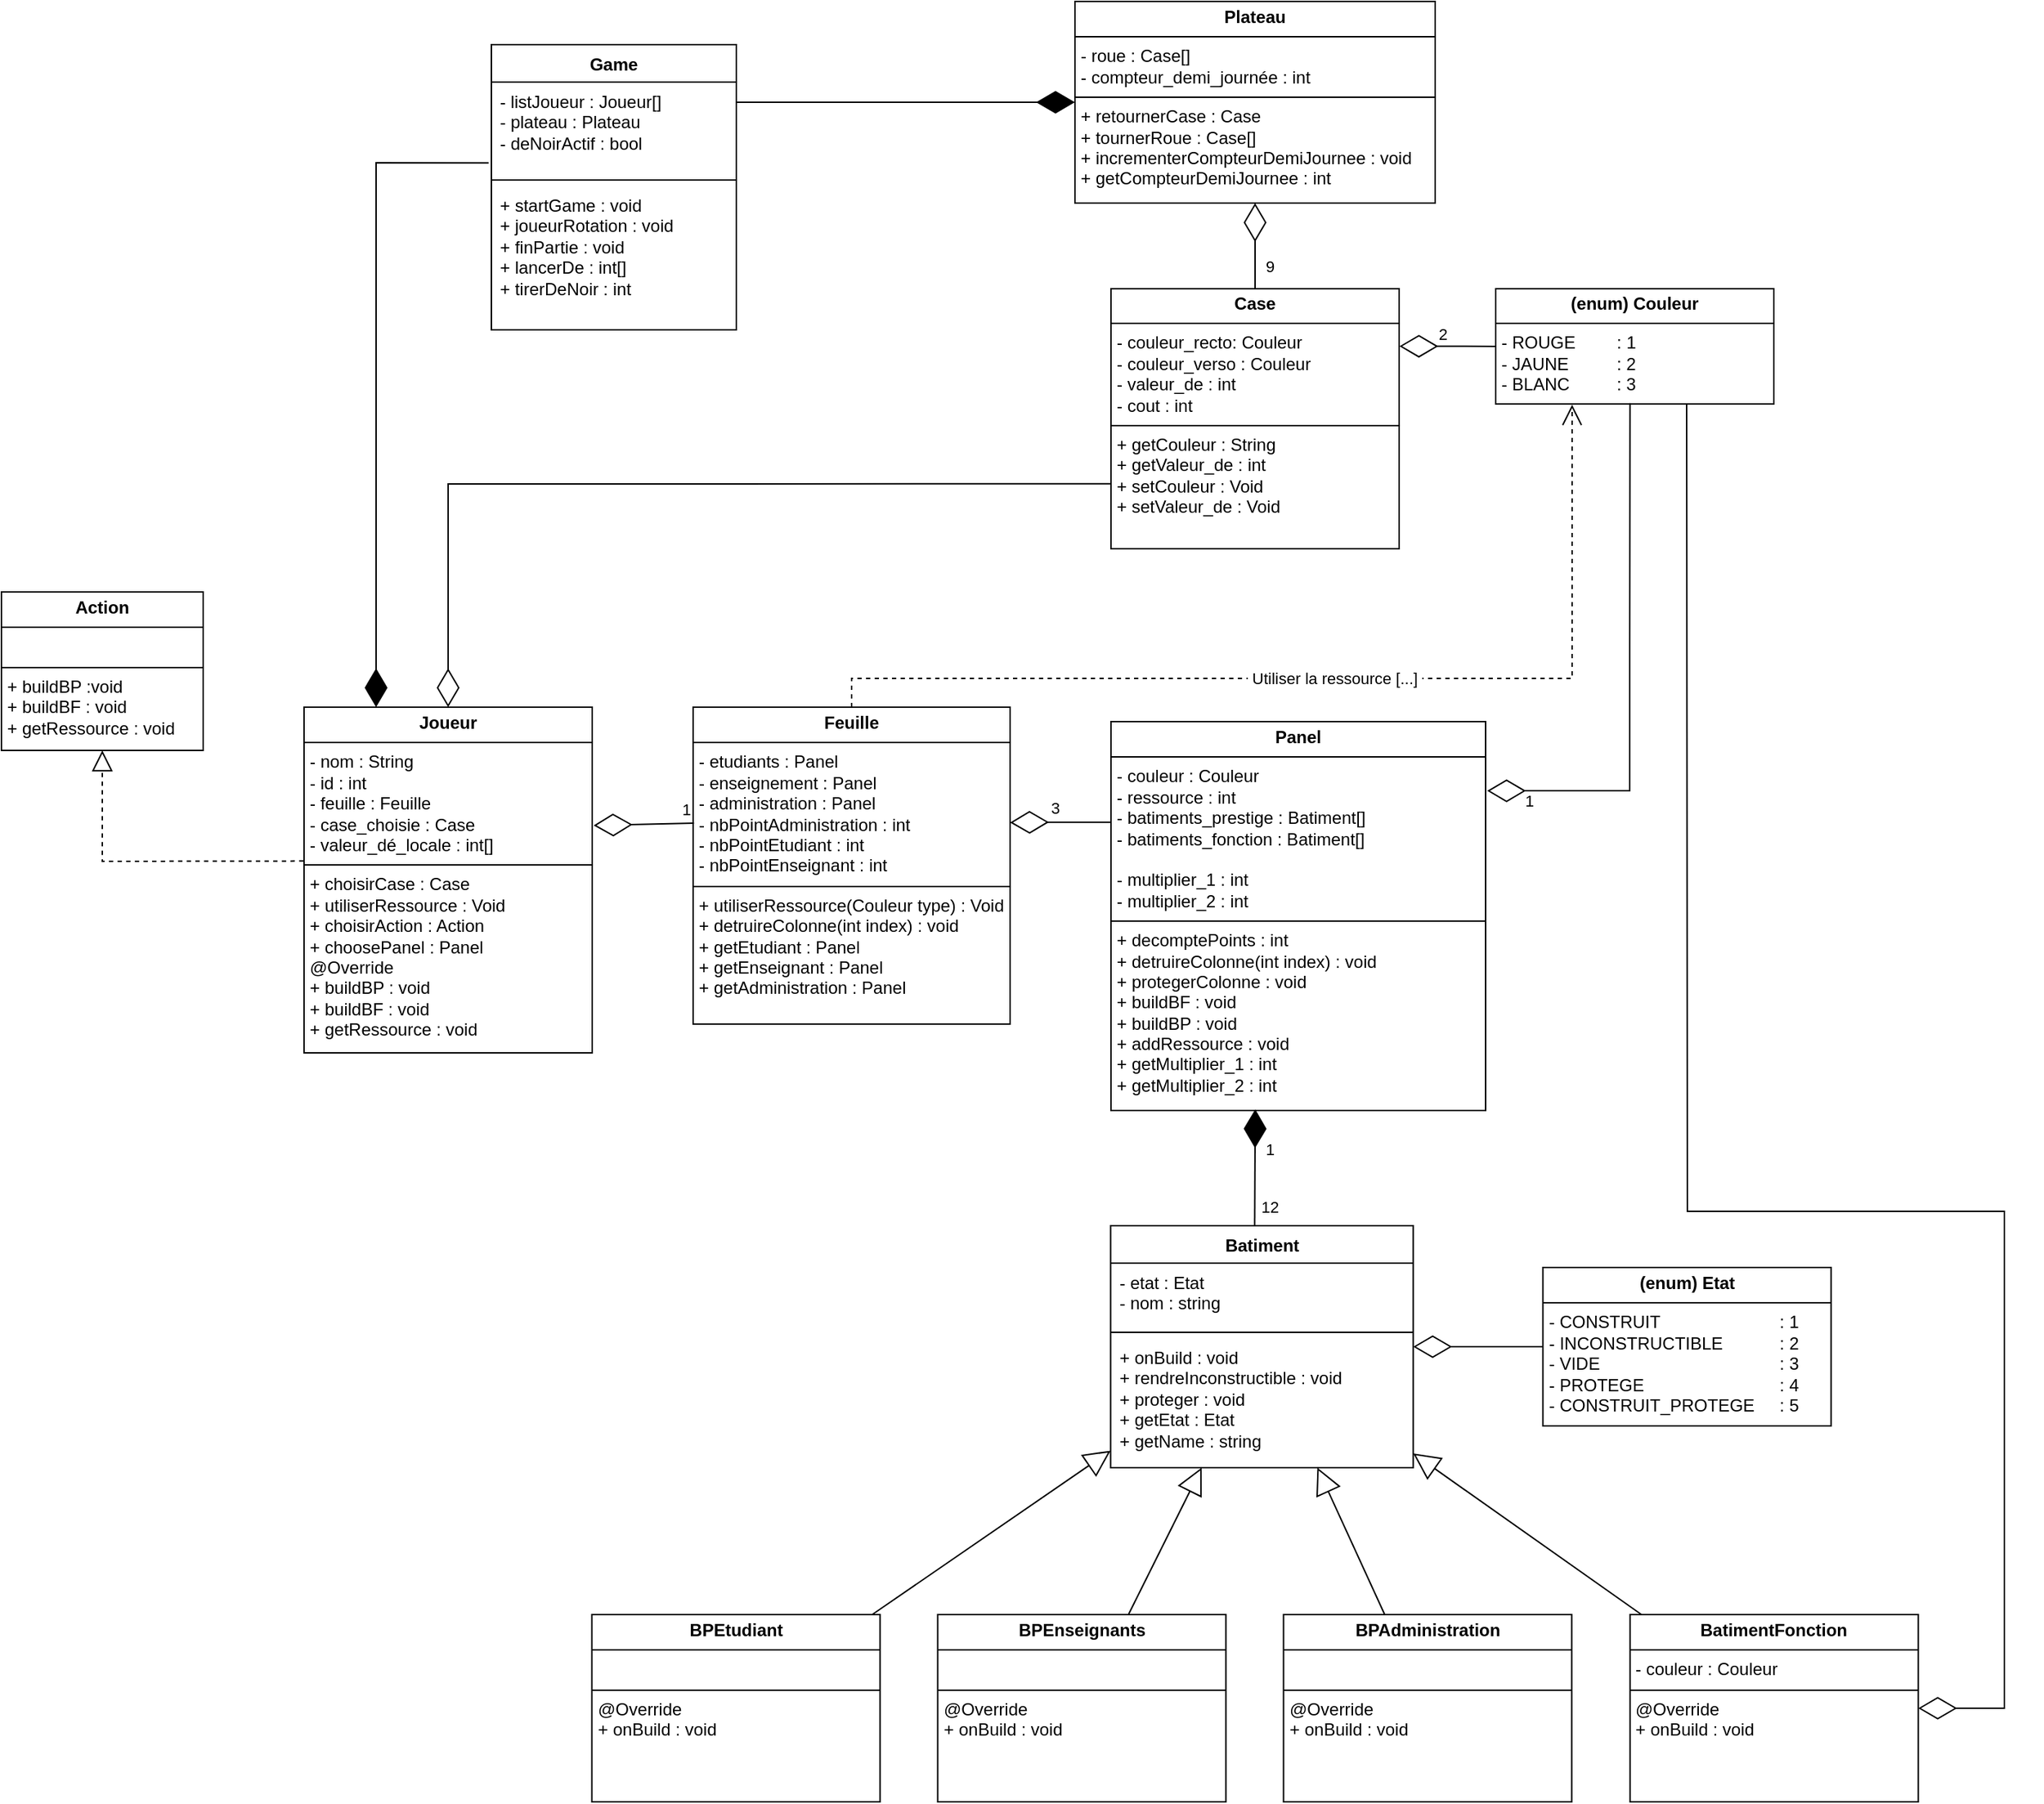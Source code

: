 <mxfile version="25.0.3">
  <diagram id="C5RBs43oDa-KdzZeNtuy" name="Page-1">
    <mxGraphModel dx="2096" dy="1634" grid="1" gridSize="10" guides="1" tooltips="1" connect="1" arrows="1" fold="1" page="1" pageScale="1" pageWidth="827" pageHeight="1169" math="0" shadow="0">
      <root>
        <mxCell id="WIyWlLk6GJQsqaUBKTNV-0" />
        <mxCell id="WIyWlLk6GJQsqaUBKTNV-1" parent="WIyWlLk6GJQsqaUBKTNV-0" />
        <mxCell id="prbnaIQwTLVuY6m0kxXh-0" value="&lt;p style=&quot;margin:0px;margin-top:4px;text-align:center;&quot;&gt;&lt;b&gt;Joueur&lt;/b&gt;&lt;/p&gt;&lt;hr size=&quot;1&quot; style=&quot;border-style:solid;&quot;&gt;&lt;p style=&quot;margin:0px;margin-left:4px;&quot;&gt;- nom : String&lt;/p&gt;&lt;p style=&quot;margin:0px;margin-left:4px;&quot;&gt;- id : int&lt;/p&gt;&lt;p style=&quot;margin:0px;margin-left:4px;&quot;&gt;- feuille : Feuille&lt;/p&gt;&lt;p style=&quot;margin:0px;margin-left:4px;&quot;&gt;- case_choisie : Case&lt;/p&gt;&lt;p style=&quot;margin:0px;margin-left:4px;&quot;&gt;- valeur_dé_locale : int[]&lt;/p&gt;&lt;hr size=&quot;1&quot; style=&quot;border-style:solid;&quot;&gt;&lt;p style=&quot;margin:0px;margin-left:4px;&quot;&gt;+ choisirCase : Case&lt;/p&gt;&lt;p style=&quot;margin:0px;margin-left:4px;&quot;&gt;+ utiliserRessource : Void&lt;/p&gt;&lt;p style=&quot;margin:0px;margin-left:4px;&quot;&gt;+ choisirAction : Action&lt;/p&gt;&lt;p style=&quot;margin:0px;margin-left:4px;&quot;&gt;+ choosePanel : Panel&lt;/p&gt;&lt;p style=&quot;margin:0px;margin-left:4px;&quot;&gt;@Override&lt;/p&gt;&lt;p style=&quot;margin:0px;margin-left:4px;&quot;&gt;+ buildBP : void&lt;/p&gt;&lt;p style=&quot;margin:0px;margin-left:4px;&quot;&gt;+ buildBF : void&lt;/p&gt;&lt;p style=&quot;margin:0px;margin-left:4px;&quot;&gt;+ getRessource : void&lt;/p&gt;" style="verticalAlign=top;align=left;overflow=fill;html=1;whiteSpace=wrap;" parent="WIyWlLk6GJQsqaUBKTNV-1" vertex="1">
          <mxGeometry x="220" y="530" width="200" height="240" as="geometry" />
        </mxCell>
        <mxCell id="prbnaIQwTLVuY6m0kxXh-1" value="&lt;p style=&quot;margin:0px;margin-top:4px;text-align:center;&quot;&gt;&lt;b&gt;Action&lt;/b&gt;&lt;/p&gt;&lt;hr size=&quot;1&quot; style=&quot;border-style:solid;&quot;&gt;&lt;p style=&quot;margin:0px;margin-left:4px;&quot;&gt;&lt;br&gt;&lt;/p&gt;&lt;hr size=&quot;1&quot; style=&quot;border-style:solid;&quot;&gt;&lt;p style=&quot;margin:0px;margin-left:4px;&quot;&gt;+ buildBP :void&lt;/p&gt;&lt;p style=&quot;margin:0px;margin-left:4px;&quot;&gt;+ buildBF : void&lt;/p&gt;&lt;p style=&quot;margin:0px;margin-left:4px;&quot;&gt;+ getRessource : void&lt;/p&gt;" style="verticalAlign=top;align=left;overflow=fill;html=1;whiteSpace=wrap;" parent="WIyWlLk6GJQsqaUBKTNV-1" vertex="1">
          <mxGeometry x="10" y="450" width="140" height="110" as="geometry" />
        </mxCell>
        <mxCell id="prbnaIQwTLVuY6m0kxXh-2" value="&lt;p style=&quot;margin:0px;margin-top:4px;text-align:center;&quot;&gt;&lt;b&gt;Feuille&lt;/b&gt;&lt;/p&gt;&lt;hr size=&quot;1&quot; style=&quot;border-style:solid;&quot;&gt;&lt;p style=&quot;margin: 0px 0px 0px 4px;&quot;&gt;- etudiants : Panel&lt;/p&gt;&lt;p style=&quot;margin: 0px 0px 0px 4px;&quot;&gt;- enseignement : Panel&lt;/p&gt;&lt;p style=&quot;margin: 0px 0px 0px 4px;&quot;&gt;- administration : Panel&lt;/p&gt;&lt;p style=&quot;margin: 0px 0px 0px 4px;&quot;&gt;- nbPointAdministration : int&lt;/p&gt;&lt;p style=&quot;margin: 0px 0px 0px 4px;&quot;&gt;- nbPointEtudiant : int&lt;/p&gt;&lt;p style=&quot;margin: 0px 0px 0px 4px;&quot;&gt;- nbPointEnseignant : int&lt;/p&gt;&lt;hr size=&quot;1&quot; style=&quot;border-style:solid;&quot;&gt;&lt;p style=&quot;margin:0px;margin-left:4px;&quot;&gt;&lt;span style=&quot;background-color: initial;&quot;&gt;+ utiliserRessource(Couleur type) : Void&lt;/span&gt;&lt;/p&gt;&lt;p style=&quot;margin:0px;margin-left:4px;&quot;&gt;+ detruireColonne(int index) : void&lt;/p&gt;&lt;p style=&quot;margin:0px;margin-left:4px;&quot;&gt;+ getEtudiant : Panel&lt;/p&gt;&lt;p style=&quot;margin:0px;margin-left:4px;&quot;&gt;+ getEnseignant : Panel&lt;/p&gt;&lt;p style=&quot;margin:0px;margin-left:4px;&quot;&gt;+ getAdministration : Panel&lt;/p&gt;" style="verticalAlign=top;align=left;overflow=fill;html=1;whiteSpace=wrap;" parent="WIyWlLk6GJQsqaUBKTNV-1" vertex="1">
          <mxGeometry x="490" y="530" width="220" height="220" as="geometry" />
        </mxCell>
        <mxCell id="prbnaIQwTLVuY6m0kxXh-3" value="" style="endArrow=diamondThin;endFill=0;endSize=24;html=1;rounded=0;exitX=0.003;exitY=0.366;exitDx=0;exitDy=0;entryX=1.005;entryY=0.342;entryDx=0;entryDy=0;entryPerimeter=0;exitPerimeter=0;" parent="WIyWlLk6GJQsqaUBKTNV-1" source="prbnaIQwTLVuY6m0kxXh-2" target="prbnaIQwTLVuY6m0kxXh-0" edge="1">
          <mxGeometry width="160" relative="1" as="geometry">
            <mxPoint x="370" y="680" as="sourcePoint" />
            <mxPoint x="530" y="680" as="targetPoint" />
            <Array as="points" />
          </mxGeometry>
        </mxCell>
        <mxCell id="eSoOtj2pJpRpxm1CM4eJ-4" value="1" style="edgeLabel;html=1;align=center;verticalAlign=middle;resizable=0;points=[];" parent="prbnaIQwTLVuY6m0kxXh-3" vertex="1" connectable="0">
          <mxGeometry x="-0.143" y="1" relative="1" as="geometry">
            <mxPoint x="24" y="-11" as="offset" />
          </mxGeometry>
        </mxCell>
        <mxCell id="prbnaIQwTLVuY6m0kxXh-6" value="&lt;p style=&quot;margin:0px;margin-top:4px;text-align:center;&quot;&gt;&lt;b&gt;Case&lt;/b&gt;&lt;/p&gt;&lt;hr size=&quot;1&quot; style=&quot;border-style:solid;&quot;&gt;&lt;p style=&quot;margin:0px;margin-left:4px;&quot;&gt;- couleur_recto: Couleur&lt;/p&gt;&lt;p style=&quot;margin:0px;margin-left:4px;&quot;&gt;- couleur_verso : Couleur&lt;/p&gt;&lt;p style=&quot;margin:0px;margin-left:4px;&quot;&gt;- valeur_de : int&lt;/p&gt;&lt;p style=&quot;margin:0px;margin-left:4px;&quot;&gt;- cout : int&lt;/p&gt;&lt;hr size=&quot;1&quot; style=&quot;border-style:solid;&quot;&gt;&lt;p style=&quot;margin:0px;margin-left:4px;&quot;&gt;+ getCouleur : String&lt;/p&gt;&lt;p style=&quot;margin:0px;margin-left:4px;&quot;&gt;+ getValeur_de : int&lt;/p&gt;&lt;p style=&quot;margin:0px;margin-left:4px;&quot;&gt;+ setCouleur : Void&lt;/p&gt;&lt;p style=&quot;margin:0px;margin-left:4px;&quot;&gt;+ setValeur_de : Void&lt;/p&gt;" style="verticalAlign=top;align=left;overflow=fill;html=1;whiteSpace=wrap;" parent="WIyWlLk6GJQsqaUBKTNV-1" vertex="1">
          <mxGeometry x="780" y="239.47" width="200" height="180.53" as="geometry" />
        </mxCell>
        <mxCell id="prbnaIQwTLVuY6m0kxXh-7" value="&lt;p style=&quot;margin:0px;margin-top:4px;text-align:center;&quot;&gt;&lt;b&gt;Plateau&lt;/b&gt;&lt;/p&gt;&lt;hr size=&quot;1&quot; style=&quot;border-style:solid;&quot;&gt;&lt;p style=&quot;margin:0px;margin-left:4px;&quot;&gt;- roue : Case[]&lt;/p&gt;&lt;p style=&quot;margin:0px;margin-left:4px;&quot;&gt;- compteur_demi_journée : int&lt;/p&gt;&lt;hr size=&quot;1&quot; style=&quot;border-style:solid;&quot;&gt;&lt;p style=&quot;margin:0px;margin-left:4px;&quot;&gt;+ retournerCase : Case&lt;/p&gt;&lt;p style=&quot;margin:0px;margin-left:4px;&quot;&gt;+ tournerRoue : Case[]&lt;/p&gt;&lt;p style=&quot;margin:0px;margin-left:4px;&quot;&gt;+ incrementerCompteurDemiJournee : void&lt;/p&gt;&lt;p style=&quot;margin:0px;margin-left:4px;&quot;&gt;+ getCompteurDemiJournee : int&lt;/p&gt;" style="verticalAlign=top;align=left;overflow=fill;html=1;whiteSpace=wrap;" parent="WIyWlLk6GJQsqaUBKTNV-1" vertex="1">
          <mxGeometry x="755" y="40" width="250" height="140" as="geometry" />
        </mxCell>
        <mxCell id="prbnaIQwTLVuY6m0kxXh-8" value="" style="endArrow=diamondThin;endFill=0;endSize=24;html=1;rounded=0;exitX=0.5;exitY=0;exitDx=0;exitDy=0;entryX=0.5;entryY=1;entryDx=0;entryDy=0;" parent="WIyWlLk6GJQsqaUBKTNV-1" source="prbnaIQwTLVuY6m0kxXh-6" target="prbnaIQwTLVuY6m0kxXh-7" edge="1">
          <mxGeometry width="160" relative="1" as="geometry">
            <mxPoint x="550" y="595" as="sourcePoint" />
            <mxPoint x="470" y="485" as="targetPoint" />
            <Array as="points">
              <mxPoint x="880" y="240" />
            </Array>
          </mxGeometry>
        </mxCell>
        <mxCell id="eSoOtj2pJpRpxm1CM4eJ-2" value="9" style="edgeLabel;html=1;align=center;verticalAlign=middle;resizable=0;points=[];" parent="prbnaIQwTLVuY6m0kxXh-8" vertex="1" connectable="0">
          <mxGeometry x="-0.624" y="-1" relative="1" as="geometry">
            <mxPoint x="9" y="-5" as="offset" />
          </mxGeometry>
        </mxCell>
        <mxCell id="prbnaIQwTLVuY6m0kxXh-9" value="&lt;p style=&quot;margin:0px;margin-top:4px;text-align:center;&quot;&gt;&lt;b&gt;Panel&lt;/b&gt;&lt;/p&gt;&lt;hr size=&quot;1&quot; style=&quot;border-style:solid;&quot;&gt;&lt;p style=&quot;margin: 0px 0px 0px 4px;&quot;&gt;- couleur : Couleur&lt;/p&gt;&lt;p style=&quot;margin: 0px 0px 0px 4px;&quot;&gt;- ressource : int&lt;/p&gt;&lt;p style=&quot;margin: 0px 0px 0px 4px;&quot;&gt;- batiments_prestige : Batiment[]&lt;/p&gt;&lt;p style=&quot;margin: 0px 0px 0px 4px;&quot;&gt;- batiments_fonction : Batiment[]&lt;/p&gt;&lt;p style=&quot;margin: 0px 0px 0px 4px;&quot;&gt;&lt;br&gt;&lt;/p&gt;&lt;p style=&quot;margin: 0px 0px 0px 4px;&quot;&gt;- multiplier_1 : int&lt;/p&gt;&lt;p style=&quot;margin: 0px 0px 0px 4px;&quot;&gt;- multiplier_2 : int&lt;/p&gt;&lt;hr size=&quot;1&quot; style=&quot;border-style:solid;&quot;&gt;&lt;p style=&quot;margin:0px;margin-left:4px;&quot;&gt;+ decomptePoints : int&lt;/p&gt;&lt;p style=&quot;margin:0px;margin-left:4px;&quot;&gt;+ detruireColonne(int index) : void&lt;/p&gt;&lt;p style=&quot;margin: 0px 0px 0px 4px;&quot;&gt;&lt;span style=&quot;background-color: initial;&quot;&gt;+ protegerColonne : void&lt;/span&gt;&lt;/p&gt;&lt;p style=&quot;margin: 0px 0px 0px 4px;&quot;&gt;&lt;span style=&quot;background-color: initial;&quot;&gt;+ buildBF : void&lt;/span&gt;&lt;/p&gt;&lt;p style=&quot;margin: 0px 0px 0px 4px;&quot;&gt;&lt;span style=&quot;background-color: initial;&quot;&gt;+ buildBP : void&lt;/span&gt;&lt;/p&gt;&lt;p style=&quot;margin: 0px 0px 0px 4px;&quot;&gt;&lt;span style=&quot;background-color: initial;&quot;&gt;+ addRessource : void&lt;/span&gt;&lt;/p&gt;&lt;p style=&quot;margin: 0px 0px 0px 4px;&quot;&gt;+ getMultiplier_1 : int&lt;/p&gt;&lt;p style=&quot;margin: 0px 0px 0px 4px;&quot;&gt;+ getMultiplier_2 : int&lt;/p&gt;" style="verticalAlign=top;align=left;overflow=fill;html=1;whiteSpace=wrap;" parent="WIyWlLk6GJQsqaUBKTNV-1" vertex="1">
          <mxGeometry x="780" y="540" width="260" height="270" as="geometry" />
        </mxCell>
        <mxCell id="prbnaIQwTLVuY6m0kxXh-11" value="" style="endArrow=diamondThin;endFill=0;endSize=24;html=1;rounded=0;entryX=1;entryY=0.364;entryDx=0;entryDy=0;entryPerimeter=0;" parent="WIyWlLk6GJQsqaUBKTNV-1" target="prbnaIQwTLVuY6m0kxXh-2" edge="1">
          <mxGeometry width="160" relative="1" as="geometry">
            <mxPoint x="780" y="609.83" as="sourcePoint" />
            <mxPoint x="699.2" y="610.03" as="targetPoint" />
            <Array as="points">
              <mxPoint x="740" y="609.83" />
            </Array>
          </mxGeometry>
        </mxCell>
        <mxCell id="eSoOtj2pJpRpxm1CM4eJ-3" value="3" style="edgeLabel;html=1;align=center;verticalAlign=middle;resizable=0;points=[];" parent="prbnaIQwTLVuY6m0kxXh-11" vertex="1" connectable="0">
          <mxGeometry x="-0.734" y="-3" relative="1" as="geometry">
            <mxPoint x="-30" y="-7" as="offset" />
          </mxGeometry>
        </mxCell>
        <mxCell id="eSoOtj2pJpRpxm1CM4eJ-0" value="" style="endArrow=diamondThin;endFill=0;endSize=24;html=1;rounded=0;entryX=0.5;entryY=0;entryDx=0;entryDy=0;exitX=0;exitY=0.75;exitDx=0;exitDy=0;" parent="WIyWlLk6GJQsqaUBKTNV-1" source="prbnaIQwTLVuY6m0kxXh-6" target="prbnaIQwTLVuY6m0kxXh-0" edge="1">
          <mxGeometry width="160" relative="1" as="geometry">
            <mxPoint x="510" y="615" as="sourcePoint" />
            <mxPoint x="430" y="615" as="targetPoint" />
            <Array as="points">
              <mxPoint x="320" y="375" />
            </Array>
          </mxGeometry>
        </mxCell>
        <mxCell id="tozDfpOHW-PwTMBGfrxw-0" value="&lt;p style=&quot;margin:0px;margin-top:4px;text-align:center;&quot;&gt;&lt;b&gt;(enum) Couleur&lt;/b&gt;&lt;/p&gt;&lt;hr size=&quot;1&quot; style=&quot;border-style:solid;&quot;&gt;&lt;p style=&quot;margin:0px;margin-left:4px;&quot;&gt;- ROUGE&lt;span style=&quot;white-space: pre;&quot;&gt;&#x9;&lt;span style=&quot;white-space: pre;&quot;&gt;&#x9;&lt;/span&gt;: &lt;/span&gt;1&lt;/p&gt;&lt;p style=&quot;margin:0px;margin-left:4px;&quot;&gt;- JAUNE&lt;span style=&quot;white-space: pre;&quot;&gt;&#x9;&lt;/span&gt;&amp;nbsp;&lt;span style=&quot;white-space: pre;&quot;&gt;&#x9;&lt;/span&gt;: 2&lt;/p&gt;&lt;p style=&quot;margin:0px;margin-left:4px;&quot;&gt;- BLANC&lt;span style=&quot;white-space: pre;&quot;&gt;&#x9;&lt;/span&gt;&lt;span style=&quot;white-space: pre;&quot;&gt;&#x9;&lt;/span&gt;: 3&lt;/p&gt;" style="verticalAlign=top;align=left;overflow=fill;html=1;whiteSpace=wrap;" parent="WIyWlLk6GJQsqaUBKTNV-1" vertex="1">
          <mxGeometry x="1047" y="239.47" width="193" height="80" as="geometry" />
        </mxCell>
        <mxCell id="tozDfpOHW-PwTMBGfrxw-1" value="" style="endArrow=diamondThin;endFill=0;endSize=24;html=1;rounded=0;exitX=0;exitY=0.5;exitDx=0;exitDy=0;entryX=1.001;entryY=0.221;entryDx=0;entryDy=0;entryPerimeter=0;" parent="WIyWlLk6GJQsqaUBKTNV-1" source="tozDfpOHW-PwTMBGfrxw-0" target="prbnaIQwTLVuY6m0kxXh-6" edge="1">
          <mxGeometry width="160" relative="1" as="geometry">
            <mxPoint x="890" y="249.47" as="sourcePoint" />
            <mxPoint x="980" y="282" as="targetPoint" />
            <Array as="points" />
          </mxGeometry>
        </mxCell>
        <mxCell id="TZeOdReT3XaZ68PAR1Hr-0" value="2" style="edgeLabel;html=1;align=center;verticalAlign=middle;resizable=0;points=[];" parent="tozDfpOHW-PwTMBGfrxw-1" vertex="1" connectable="0">
          <mxGeometry x="0.146" y="4" relative="1" as="geometry">
            <mxPoint x="1" y="-13" as="offset" />
          </mxGeometry>
        </mxCell>
        <mxCell id="TZeOdReT3XaZ68PAR1Hr-5" value="" style="endArrow=diamondThin;endFill=0;endSize=24;html=1;rounded=0;entryX=1.004;entryY=0.178;entryDx=0;entryDy=0;entryPerimeter=0;exitX=0.483;exitY=0.992;exitDx=0;exitDy=0;exitPerimeter=0;" parent="WIyWlLk6GJQsqaUBKTNV-1" source="tozDfpOHW-PwTMBGfrxw-0" target="prbnaIQwTLVuY6m0kxXh-9" edge="1">
          <mxGeometry width="160" relative="1" as="geometry">
            <mxPoint x="1140" y="320" as="sourcePoint" />
            <mxPoint x="1050" y="570" as="targetPoint" />
            <Array as="points">
              <mxPoint x="1140" y="490" />
              <mxPoint x="1140" y="588" />
            </Array>
          </mxGeometry>
        </mxCell>
        <mxCell id="TZeOdReT3XaZ68PAR1Hr-6" value="1" style="edgeLabel;html=1;align=center;verticalAlign=middle;resizable=0;points=[];" parent="TZeOdReT3XaZ68PAR1Hr-5" vertex="1" connectable="0">
          <mxGeometry x="0.146" y="4" relative="1" as="geometry">
            <mxPoint x="-74" y="65" as="offset" />
          </mxGeometry>
        </mxCell>
        <mxCell id="TZeOdReT3XaZ68PAR1Hr-10" value="&lt;p style=&quot;margin:0px;margin-top:4px;text-align:center;&quot;&gt;&lt;b&gt;BPAdministration&lt;/b&gt;&lt;/p&gt;&lt;hr size=&quot;1&quot; style=&quot;border-style:solid;&quot;&gt;&lt;p style=&quot;margin: 0px 0px 0px 4px;&quot;&gt;&lt;br&gt;&lt;/p&gt;&lt;hr size=&quot;1&quot; style=&quot;border-style:solid;&quot;&gt;&lt;p style=&quot;margin: 0px 0px 0px 4px;&quot;&gt;&lt;span style=&quot;background-color: initial;&quot;&gt;@Override&lt;/span&gt;&lt;/p&gt;&lt;p style=&quot;margin: 0px 0px 0px 4px;&quot;&gt;+ onBuild : void&lt;/p&gt;" style="verticalAlign=top;align=left;overflow=fill;html=1;whiteSpace=wrap;" parent="WIyWlLk6GJQsqaUBKTNV-1" vertex="1">
          <mxGeometry x="899.75" y="1160" width="200" height="130" as="geometry" />
        </mxCell>
        <mxCell id="TZeOdReT3XaZ68PAR1Hr-11" value="&lt;p style=&quot;margin:0px;margin-top:4px;text-align:center;&quot;&gt;&lt;b&gt;BPEnseignants&lt;/b&gt;&lt;/p&gt;&lt;hr size=&quot;1&quot; style=&quot;border-style:solid;&quot;&gt;&lt;p style=&quot;margin: 0px 0px 0px 4px;&quot;&gt;&lt;br&gt;&lt;/p&gt;&lt;hr size=&quot;1&quot; style=&quot;border-style:solid;&quot;&gt;&lt;p style=&quot;margin: 0px 0px 0px 4px;&quot;&gt;&lt;span style=&quot;background-color: initial;&quot;&gt;@Override&lt;/span&gt;&lt;/p&gt;&lt;p style=&quot;margin: 0px 0px 0px 4px;&quot;&gt;+ onBuild : void&lt;/p&gt;" style="verticalAlign=top;align=left;overflow=fill;html=1;whiteSpace=wrap;" parent="WIyWlLk6GJQsqaUBKTNV-1" vertex="1">
          <mxGeometry x="659.75" y="1160" width="200" height="130" as="geometry" />
        </mxCell>
        <mxCell id="TZeOdReT3XaZ68PAR1Hr-12" value="&lt;p style=&quot;margin:0px;margin-top:4px;text-align:center;&quot;&gt;&lt;b&gt;BPEtudiant&lt;/b&gt;&lt;/p&gt;&lt;hr size=&quot;1&quot; style=&quot;border-style:solid;&quot;&gt;&lt;p style=&quot;margin: 0px 0px 0px 4px;&quot;&gt;&lt;br&gt;&lt;/p&gt;&lt;hr size=&quot;1&quot; style=&quot;border-style:solid;&quot;&gt;&lt;p style=&quot;margin:0px;margin-left:4px;&quot;&gt;&lt;span style=&quot;background-color: initial;&quot;&gt;@Override&lt;/span&gt;&lt;/p&gt;&lt;p style=&quot;margin:0px;margin-left:4px;&quot;&gt;+ onBuild : void&lt;/p&gt;" style="verticalAlign=top;align=left;overflow=fill;html=1;whiteSpace=wrap;" parent="WIyWlLk6GJQsqaUBKTNV-1" vertex="1">
          <mxGeometry x="419.75" y="1160" width="200" height="130" as="geometry" />
        </mxCell>
        <mxCell id="TZeOdReT3XaZ68PAR1Hr-16" value="&lt;p style=&quot;margin:0px;margin-top:4px;text-align:center;&quot;&gt;&lt;b&gt;(enum) Etat&lt;/b&gt;&lt;/p&gt;&lt;hr size=&quot;1&quot; style=&quot;border-style:solid;&quot;&gt;&lt;p style=&quot;margin:0px;margin-left:4px;&quot;&gt;- CONSTRUIT&lt;span style=&quot;white-space: pre;&quot;&gt;&lt;span style=&quot;white-space: pre;&quot;&gt;&#x9;&lt;/span&gt;                        : &lt;/span&gt;1&lt;/p&gt;&lt;p style=&quot;margin:0px;margin-left:4px;&quot;&gt;- INCONSTRUCTIBLE&lt;span style=&quot;white-space: pre;&quot;&gt;&#x9;&lt;/span&gt;&amp;nbsp;&lt;span style=&quot;white-space: pre;&quot;&gt;&#x9;&lt;/span&gt;: 2&lt;/p&gt;&lt;p style=&quot;margin:0px;margin-left:4px;&quot;&gt;- VIDE&amp;nbsp; &amp;nbsp; &amp;nbsp; &amp;nbsp; &amp;nbsp; &amp;nbsp; &amp;nbsp; &amp;nbsp; &amp;nbsp; &amp;nbsp; &amp;nbsp; &amp;nbsp;&amp;nbsp;&lt;span style=&quot;white-space: pre;&quot;&gt;&#x9;&lt;/span&gt;&lt;span style=&quot;white-space: pre;&quot;&gt;&#x9;&lt;/span&gt;: 3&lt;/p&gt;&lt;p style=&quot;margin:0px;margin-left:4px;&quot;&gt;- PROTEGE&lt;span style=&quot;white-space: pre;&quot;&gt;&#x9;&lt;/span&gt;&lt;span style=&quot;white-space: pre;&quot;&gt;&#x9;&lt;/span&gt;&lt;span style=&quot;white-space: pre;&quot;&gt;&#x9;&lt;/span&gt;&lt;span style=&quot;white-space: pre;&quot;&gt;&#x9;&lt;/span&gt;: 4&lt;/p&gt;&lt;p style=&quot;margin:0px;margin-left:4px;&quot;&gt;- CONSTRUIT_PROTEGE&lt;span style=&quot;white-space: pre;&quot;&gt;&#x9;&lt;/span&gt;: 5&lt;/p&gt;" style="verticalAlign=top;align=left;overflow=fill;html=1;whiteSpace=wrap;" parent="WIyWlLk6GJQsqaUBKTNV-1" vertex="1">
          <mxGeometry x="1079.75" y="919" width="200" height="110" as="geometry" />
        </mxCell>
        <mxCell id="TZeOdReT3XaZ68PAR1Hr-28" value="&amp;nbsp;Utiliser la ressource [...]&amp;nbsp;" style="endArrow=open;endSize=12;dashed=1;html=1;rounded=0;exitX=0.5;exitY=0;exitDx=0;exitDy=0;" parent="WIyWlLk6GJQsqaUBKTNV-1" source="prbnaIQwTLVuY6m0kxXh-2" edge="1">
          <mxGeometry width="160" relative="1" as="geometry">
            <mxPoint x="600" y="500" as="sourcePoint" />
            <mxPoint x="1100" y="320" as="targetPoint" />
            <Array as="points">
              <mxPoint x="600" y="510" />
              <mxPoint x="1100" y="510" />
            </Array>
          </mxGeometry>
        </mxCell>
        <mxCell id="mYImT9DTRVhKWWlhAnGR-0" value="Game" style="swimlane;fontStyle=1;align=center;verticalAlign=top;childLayout=stackLayout;horizontal=1;startSize=26;horizontalStack=0;resizeParent=1;resizeParentMax=0;resizeLast=0;collapsible=1;marginBottom=0;whiteSpace=wrap;html=1;" parent="WIyWlLk6GJQsqaUBKTNV-1" vertex="1">
          <mxGeometry x="350" y="70" width="170" height="198" as="geometry">
            <mxRectangle x="430" y="70" width="70" height="30" as="alternateBounds" />
          </mxGeometry>
        </mxCell>
        <mxCell id="mYImT9DTRVhKWWlhAnGR-1" value="- listJoueur : Joueur[]&lt;div&gt;- plateau : Plateau&lt;/div&gt;&lt;div&gt;- deNoirActif : bool&lt;/div&gt;" style="text;strokeColor=none;fillColor=none;align=left;verticalAlign=top;spacingLeft=4;spacingRight=4;overflow=hidden;rotatable=0;points=[[0,0.5],[1,0.5]];portConstraint=eastwest;whiteSpace=wrap;html=1;" parent="mYImT9DTRVhKWWlhAnGR-0" vertex="1">
          <mxGeometry y="26" width="170" height="64" as="geometry" />
        </mxCell>
        <mxCell id="mYImT9DTRVhKWWlhAnGR-2" value="" style="line;strokeWidth=1;fillColor=none;align=left;verticalAlign=middle;spacingTop=-1;spacingLeft=3;spacingRight=3;rotatable=0;labelPosition=right;points=[];portConstraint=eastwest;strokeColor=inherit;" parent="mYImT9DTRVhKWWlhAnGR-0" vertex="1">
          <mxGeometry y="90" width="170" height="8" as="geometry" />
        </mxCell>
        <mxCell id="mYImT9DTRVhKWWlhAnGR-3" value="+ startGame : void&lt;div&gt;+ joueurRotation : void&lt;/div&gt;&lt;div&gt;+ finPartie : void&lt;/div&gt;&lt;div&gt;+ lancerDe : int[]&lt;/div&gt;&lt;div&gt;+ tirerDeNoir : int&lt;/div&gt;&lt;div&gt;&lt;br&gt;&lt;/div&gt;" style="text;strokeColor=none;fillColor=none;align=left;verticalAlign=top;spacingLeft=4;spacingRight=4;overflow=hidden;rotatable=0;points=[[0,0.5],[1,0.5]];portConstraint=eastwest;whiteSpace=wrap;html=1;" parent="mYImT9DTRVhKWWlhAnGR-0" vertex="1">
          <mxGeometry y="98" width="170" height="100" as="geometry" />
        </mxCell>
        <mxCell id="mYImT9DTRVhKWWlhAnGR-4" value="" style="endArrow=diamondThin;endFill=1;endSize=24;html=1;rounded=0;entryX=0;entryY=0.5;entryDx=0;entryDy=0;" parent="WIyWlLk6GJQsqaUBKTNV-1" target="prbnaIQwTLVuY6m0kxXh-7" edge="1">
          <mxGeometry width="160" relative="1" as="geometry">
            <mxPoint x="520" y="110" as="sourcePoint" />
            <mxPoint x="750" y="112" as="targetPoint" />
          </mxGeometry>
        </mxCell>
        <mxCell id="mYImT9DTRVhKWWlhAnGR-5" value="" style="endArrow=diamondThin;endFill=1;endSize=24;html=1;rounded=0;exitX=-0.011;exitY=0.877;exitDx=0;exitDy=0;exitPerimeter=0;" parent="WIyWlLk6GJQsqaUBKTNV-1" source="mYImT9DTRVhKWWlhAnGR-1" edge="1">
          <mxGeometry width="160" relative="1" as="geometry">
            <mxPoint x="110" y="530" as="sourcePoint" />
            <mxPoint x="270" y="530" as="targetPoint" />
            <Array as="points">
              <mxPoint x="270" y="152" />
            </Array>
          </mxGeometry>
        </mxCell>
        <mxCell id="LWkA57YkrYECnyoLh6hD-13" value="12" style="edgeLabel;html=1;align=center;verticalAlign=middle;resizable=0;points=[];" parent="WIyWlLk6GJQsqaUBKTNV-1" vertex="1" connectable="0">
          <mxGeometry x="750.476" y="700.0" as="geometry">
            <mxPoint x="139" y="177" as="offset" />
          </mxGeometry>
        </mxCell>
        <mxCell id="LWkA57YkrYECnyoLh6hD-15" value="1" style="edgeLabel;html=1;align=center;verticalAlign=middle;resizable=0;points=[];" parent="WIyWlLk6GJQsqaUBKTNV-1" vertex="1" connectable="0">
          <mxGeometry x="750.476" y="660.0" as="geometry">
            <mxPoint x="139" y="177" as="offset" />
          </mxGeometry>
        </mxCell>
        <mxCell id="LWkA57YkrYECnyoLh6hD-17" value="&lt;p style=&quot;margin:0px;margin-top:4px;text-align:center;&quot;&gt;&lt;b&gt;BatimentFonction&lt;/b&gt;&lt;/p&gt;&lt;hr size=&quot;1&quot; style=&quot;border-style:solid;&quot;&gt;&lt;p style=&quot;margin: 0px 0px 0px 4px;&quot;&gt;&lt;span style=&quot;background-color: initial;&quot;&gt;- couleur : Couleur&lt;/span&gt;&lt;/p&gt;&lt;hr size=&quot;1&quot; style=&quot;border-style:solid;&quot;&gt;&lt;p style=&quot;margin:0px;margin-left:4px;&quot;&gt;&lt;span style=&quot;background-color: initial;&quot;&gt;@Override&lt;/span&gt;&lt;/p&gt;&lt;p style=&quot;margin: 0px 0px 0px 4px;&quot;&gt;+ onBuild : void&lt;/p&gt;&lt;p style=&quot;margin: 0px 0px 0px 4px;&quot;&gt;&lt;br&gt;&lt;/p&gt;&lt;p style=&quot;margin: 0px 0px 0px 4px;&quot;&gt;&lt;br&gt;&lt;/p&gt;&lt;p style=&quot;margin:0px;margin-left:4px;&quot;&gt;&lt;br&gt;&lt;/p&gt;" style="verticalAlign=top;align=left;overflow=fill;html=1;whiteSpace=wrap;" parent="WIyWlLk6GJQsqaUBKTNV-1" vertex="1">
          <mxGeometry x="1140.25" y="1160" width="200" height="130" as="geometry" />
        </mxCell>
        <mxCell id="LWkA57YkrYECnyoLh6hD-28" value="" style="endArrow=block;dashed=1;endFill=0;endSize=12;html=1;rounded=0;entryX=0.5;entryY=1;entryDx=0;entryDy=0;exitX=-0.002;exitY=0.445;exitDx=0;exitDy=0;exitPerimeter=0;" parent="WIyWlLk6GJQsqaUBKTNV-1" source="prbnaIQwTLVuY6m0kxXh-0" target="prbnaIQwTLVuY6m0kxXh-1" edge="1">
          <mxGeometry width="160" relative="1" as="geometry">
            <mxPoint x="40" y="650" as="sourcePoint" />
            <mxPoint x="200" y="650" as="targetPoint" />
            <Array as="points">
              <mxPoint x="80" y="637" />
            </Array>
          </mxGeometry>
        </mxCell>
        <mxCell id="0X9OnV8QbBzI8V-QK9RB-0" value="" style="endArrow=diamondThin;endFill=1;endSize=24;html=1;rounded=0;exitX=0.476;exitY=-0.001;exitDx=0;exitDy=0;exitPerimeter=0;entryX=0.385;entryY=0.997;entryDx=0;entryDy=0;entryPerimeter=0;" parent="WIyWlLk6GJQsqaUBKTNV-1" source="0X9OnV8QbBzI8V-QK9RB-2" target="prbnaIQwTLVuY6m0kxXh-9" edge="1">
          <mxGeometry width="160" relative="1" as="geometry">
            <mxPoint x="877.5" y="850" as="sourcePoint" />
            <mxPoint x="1090" y="810" as="targetPoint" />
          </mxGeometry>
        </mxCell>
        <mxCell id="0X9OnV8QbBzI8V-QK9RB-2" value="Batiment" style="swimlane;fontStyle=1;align=center;verticalAlign=top;childLayout=stackLayout;horizontal=1;startSize=26;horizontalStack=0;resizeParent=1;resizeParentMax=0;resizeLast=0;collapsible=1;marginBottom=0;whiteSpace=wrap;html=1;" parent="WIyWlLk6GJQsqaUBKTNV-1" vertex="1">
          <mxGeometry x="779.75" y="890" width="210" height="168" as="geometry" />
        </mxCell>
        <mxCell id="0X9OnV8QbBzI8V-QK9RB-3" value="- etat : Etat&lt;div&gt;&lt;span style=&quot;font-family: Helvetica;&quot;&gt;- nom : string&lt;/span&gt;&lt;/div&gt;" style="text;strokeColor=none;fillColor=none;align=left;verticalAlign=top;spacingLeft=4;spacingRight=4;overflow=hidden;rotatable=0;points=[[0,0.5],[1,0.5]];portConstraint=eastwest;whiteSpace=wrap;html=1;" parent="0X9OnV8QbBzI8V-QK9RB-2" vertex="1">
          <mxGeometry y="26" width="210" height="44" as="geometry" />
        </mxCell>
        <mxCell id="0X9OnV8QbBzI8V-QK9RB-4" value="" style="line;strokeWidth=1;fillColor=none;align=left;verticalAlign=middle;spacingTop=-1;spacingLeft=3;spacingRight=3;rotatable=0;labelPosition=right;points=[];portConstraint=eastwest;strokeColor=inherit;" parent="0X9OnV8QbBzI8V-QK9RB-2" vertex="1">
          <mxGeometry y="70" width="210" height="8" as="geometry" />
        </mxCell>
        <mxCell id="0X9OnV8QbBzI8V-QK9RB-5" value="+ onBuild : void&lt;div&gt;+ rendreInconstructible : void&lt;/div&gt;&lt;div&gt;+ proteger : void&lt;/div&gt;&lt;div&gt;+ getEtat : Etat&lt;/div&gt;&lt;div&gt;+ getName : string&lt;/div&gt;" style="text;strokeColor=none;fillColor=none;align=left;verticalAlign=top;spacingLeft=4;spacingRight=4;overflow=hidden;rotatable=0;points=[[0,0.5],[1,0.5]];portConstraint=eastwest;whiteSpace=wrap;html=1;" parent="0X9OnV8QbBzI8V-QK9RB-2" vertex="1">
          <mxGeometry y="78" width="210" height="90" as="geometry" />
        </mxCell>
        <mxCell id="0X9OnV8QbBzI8V-QK9RB-7" value="" style="endArrow=block;endSize=16;endFill=0;html=1;rounded=0;" parent="WIyWlLk6GJQsqaUBKTNV-1" source="TZeOdReT3XaZ68PAR1Hr-12" target="0X9OnV8QbBzI8V-QK9RB-2" edge="1">
          <mxGeometry width="160" relative="1" as="geometry">
            <mxPoint x="169.75" y="1120" as="sourcePoint" />
            <mxPoint x="377.75" y="1040" as="targetPoint" />
          </mxGeometry>
        </mxCell>
        <mxCell id="0X9OnV8QbBzI8V-QK9RB-8" value="" style="endArrow=block;endSize=16;endFill=0;html=1;rounded=0;" parent="WIyWlLk6GJQsqaUBKTNV-1" source="TZeOdReT3XaZ68PAR1Hr-11" target="0X9OnV8QbBzI8V-QK9RB-2" edge="1">
          <mxGeometry width="160" relative="1" as="geometry">
            <mxPoint x="245.75" y="1220" as="sourcePoint" />
            <mxPoint x="433.75" y="1040" as="targetPoint" />
          </mxGeometry>
        </mxCell>
        <mxCell id="0X9OnV8QbBzI8V-QK9RB-9" value="" style="endArrow=block;endSize=16;endFill=0;html=1;rounded=0;" parent="WIyWlLk6GJQsqaUBKTNV-1" source="TZeOdReT3XaZ68PAR1Hr-10" target="0X9OnV8QbBzI8V-QK9RB-2" edge="1">
          <mxGeometry width="160" relative="1" as="geometry">
            <mxPoint x="443.75" y="1220" as="sourcePoint" />
            <mxPoint x="490.026" y="1040" as="targetPoint" />
          </mxGeometry>
        </mxCell>
        <mxCell id="0X9OnV8QbBzI8V-QK9RB-12" value="" style="endArrow=block;endSize=16;endFill=0;html=1;rounded=0;" parent="WIyWlLk6GJQsqaUBKTNV-1" source="LWkA57YkrYECnyoLh6hD-17" target="0X9OnV8QbBzI8V-QK9RB-2" edge="1">
          <mxGeometry width="160" relative="1" as="geometry">
            <mxPoint x="786.75" y="1170" as="sourcePoint" />
            <mxPoint x="860.75" y="1030" as="targetPoint" />
          </mxGeometry>
        </mxCell>
        <mxCell id="0X9OnV8QbBzI8V-QK9RB-13" value="" style="endArrow=diamondThin;endFill=0;endSize=24;html=1;rounded=0;" parent="WIyWlLk6GJQsqaUBKTNV-1" source="TZeOdReT3XaZ68PAR1Hr-16" target="0X9OnV8QbBzI8V-QK9RB-2" edge="1">
          <mxGeometry width="160" relative="1" as="geometry">
            <mxPoint x="1079.75" y="870" as="sourcePoint" />
            <mxPoint x="1239.75" y="870" as="targetPoint" />
          </mxGeometry>
        </mxCell>
        <mxCell id="0X9OnV8QbBzI8V-QK9RB-14" value="" style="endArrow=diamondThin;endFill=0;endSize=24;html=1;rounded=0;" parent="WIyWlLk6GJQsqaUBKTNV-1" source="tozDfpOHW-PwTMBGfrxw-0" target="LWkA57YkrYECnyoLh6hD-17" edge="1">
          <mxGeometry width="160" relative="1" as="geometry">
            <mxPoint x="1150" y="329" as="sourcePoint" />
            <mxPoint x="1051" y="598" as="targetPoint" />
            <Array as="points">
              <mxPoint x="1180" y="320" />
              <mxPoint x="1180" y="880" />
              <mxPoint x="1400" y="880" />
              <mxPoint x="1400" y="1225" />
            </Array>
          </mxGeometry>
        </mxCell>
      </root>
    </mxGraphModel>
  </diagram>
</mxfile>
